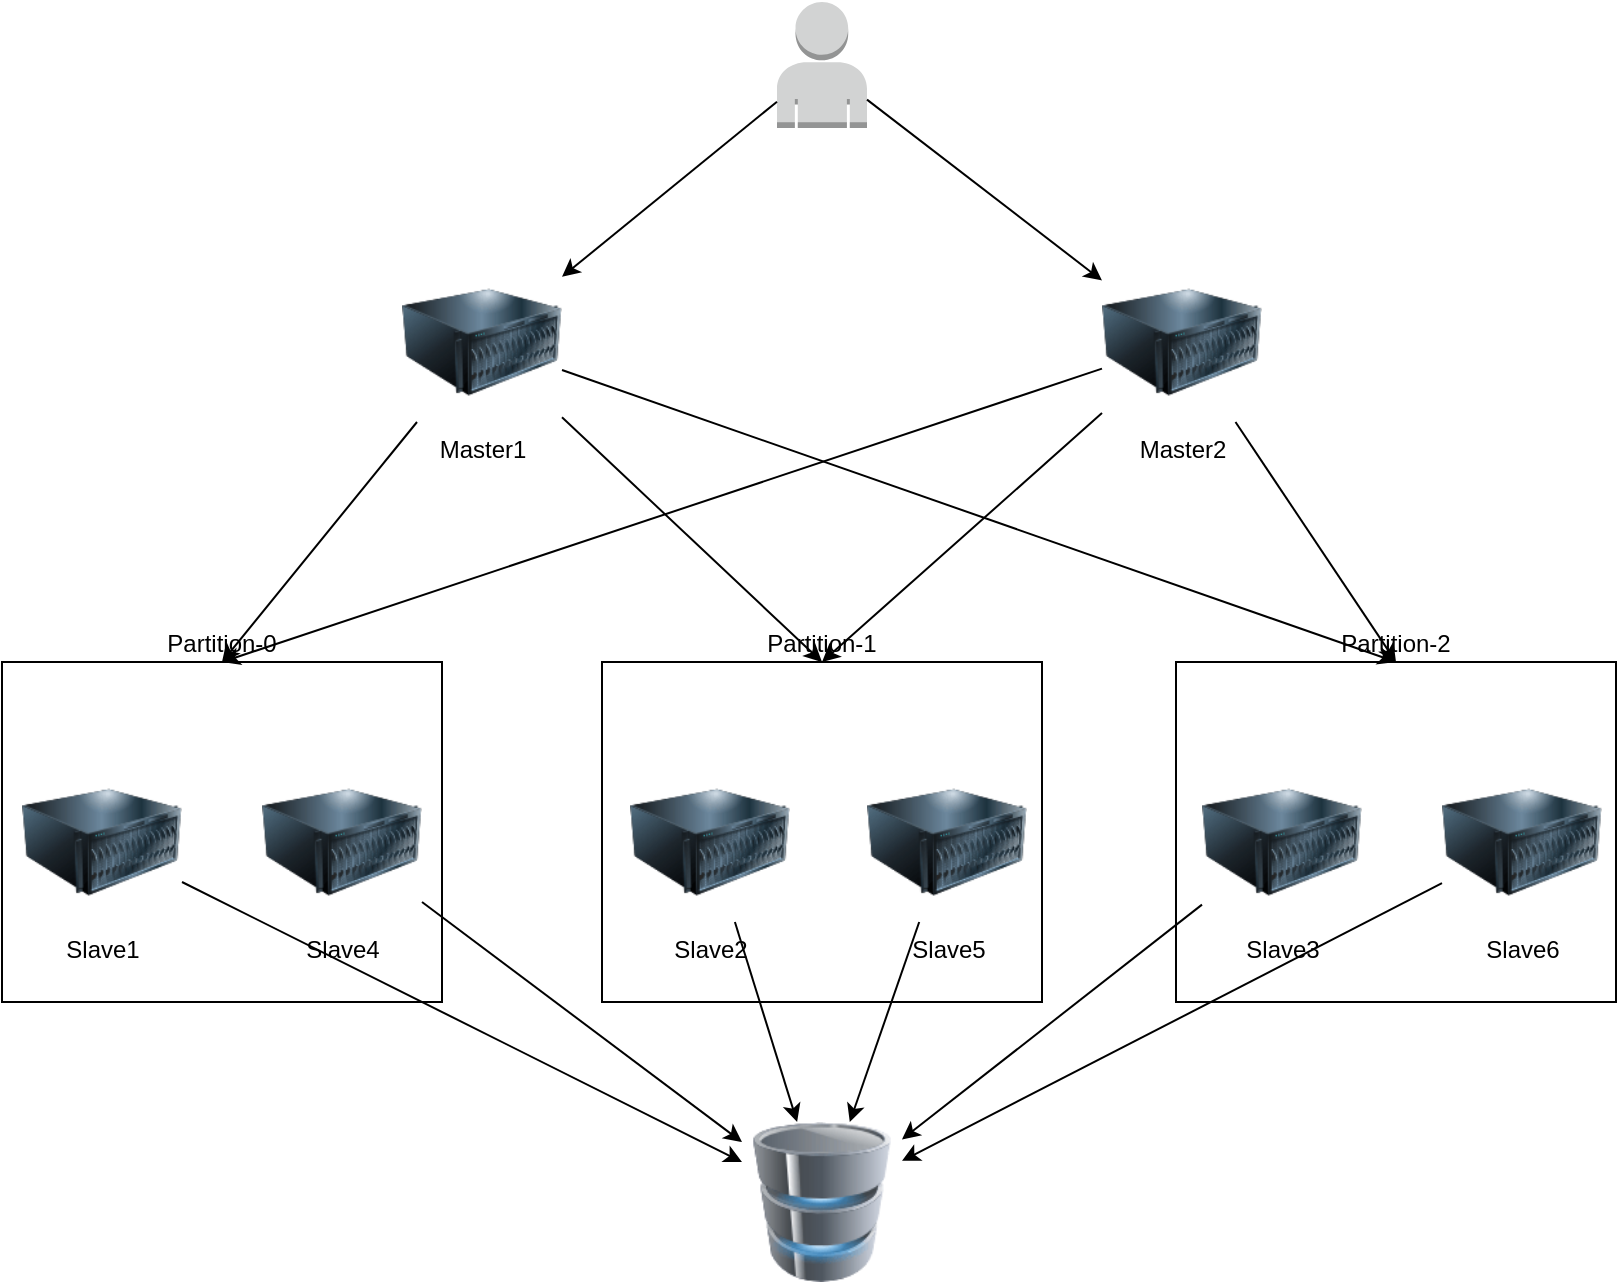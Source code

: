 <mxfile version="17.2.1" type="github">
  <diagram id="ev4mIAbjgl6Iq2Y9axXj" name="Page-1">
    <mxGraphModel dx="1422" dy="752" grid="1" gridSize="10" guides="1" tooltips="1" connect="1" arrows="1" fold="1" page="1" pageScale="1" pageWidth="827" pageHeight="1169" math="0" shadow="0">
      <root>
        <mxCell id="0" />
        <mxCell id="1" parent="0" />
        <mxCell id="A9bdl9xAKXF_S5kQTbBC-17" value="Partition-2" style="rounded=0;whiteSpace=wrap;html=1;fillColor=none;labelPosition=center;verticalLabelPosition=top;align=center;verticalAlign=bottom;" vertex="1" parent="1">
          <mxGeometry x="607" y="380" width="220" height="170" as="geometry" />
        </mxCell>
        <mxCell id="A9bdl9xAKXF_S5kQTbBC-16" value="Partition-1" style="rounded=0;whiteSpace=wrap;html=1;fillColor=none;labelPosition=center;verticalLabelPosition=top;align=center;verticalAlign=bottom;" vertex="1" parent="1">
          <mxGeometry x="320" y="380" width="220" height="170" as="geometry" />
        </mxCell>
        <mxCell id="A9bdl9xAKXF_S5kQTbBC-12" value="Partition-0" style="rounded=0;whiteSpace=wrap;html=1;fillColor=none;labelPosition=center;verticalLabelPosition=top;align=center;verticalAlign=bottom;" vertex="1" parent="1">
          <mxGeometry x="20" y="380" width="220" height="170" as="geometry" />
        </mxCell>
        <mxCell id="A9bdl9xAKXF_S5kQTbBC-1" value="&lt;div&gt;Master1&lt;/div&gt;" style="image;html=1;image=img/lib/clip_art/computers/Server_128x128.png" vertex="1" parent="1">
          <mxGeometry x="220" y="180" width="80" height="80" as="geometry" />
        </mxCell>
        <mxCell id="A9bdl9xAKXF_S5kQTbBC-2" value="&lt;div&gt;Master2&lt;/div&gt;" style="image;html=1;image=img/lib/clip_art/computers/Server_128x128.png" vertex="1" parent="1">
          <mxGeometry x="570" y="180" width="80" height="80" as="geometry" />
        </mxCell>
        <mxCell id="A9bdl9xAKXF_S5kQTbBC-3" value="Slave1" style="image;html=1;image=img/lib/clip_art/computers/Server_128x128.png" vertex="1" parent="1">
          <mxGeometry x="30" y="430" width="80" height="80" as="geometry" />
        </mxCell>
        <mxCell id="A9bdl9xAKXF_S5kQTbBC-4" value="&lt;div&gt;Slave2&lt;/div&gt;" style="image;html=1;image=img/lib/clip_art/computers/Server_128x128.png" vertex="1" parent="1">
          <mxGeometry x="334" y="430" width="80" height="80" as="geometry" />
        </mxCell>
        <mxCell id="A9bdl9xAKXF_S5kQTbBC-7" value="&lt;div&gt;Slave3&lt;/div&gt;" style="image;html=1;image=img/lib/clip_art/computers/Server_128x128.png" vertex="1" parent="1">
          <mxGeometry x="620" y="430" width="80" height="80" as="geometry" />
        </mxCell>
        <mxCell id="A9bdl9xAKXF_S5kQTbBC-8" value="Slave4" style="image;html=1;image=img/lib/clip_art/computers/Server_128x128.png" vertex="1" parent="1">
          <mxGeometry x="150" y="430" width="80" height="80" as="geometry" />
        </mxCell>
        <mxCell id="A9bdl9xAKXF_S5kQTbBC-9" value="&lt;div&gt;Slave5&lt;/div&gt;" style="image;html=1;image=img/lib/clip_art/computers/Server_128x128.png" vertex="1" parent="1">
          <mxGeometry x="452.5" y="430" width="80" height="80" as="geometry" />
        </mxCell>
        <mxCell id="A9bdl9xAKXF_S5kQTbBC-10" value="&lt;div&gt;Slave6&lt;/div&gt;" style="image;html=1;image=img/lib/clip_art/computers/Server_128x128.png" vertex="1" parent="1">
          <mxGeometry x="740" y="430" width="80" height="80" as="geometry" />
        </mxCell>
        <mxCell id="A9bdl9xAKXF_S5kQTbBC-11" value="" style="endArrow=classic;html=1;rounded=0;entryX=0.5;entryY=0;entryDx=0;entryDy=0;" edge="1" parent="1" source="A9bdl9xAKXF_S5kQTbBC-1" target="A9bdl9xAKXF_S5kQTbBC-12">
          <mxGeometry width="50" height="50" relative="1" as="geometry">
            <mxPoint x="230" y="400" as="sourcePoint" />
            <mxPoint x="280" y="350" as="targetPoint" />
          </mxGeometry>
        </mxCell>
        <mxCell id="A9bdl9xAKXF_S5kQTbBC-20" value="" style="endArrow=classic;html=1;rounded=0;entryX=0.5;entryY=0;entryDx=0;entryDy=0;" edge="1" parent="1" source="A9bdl9xAKXF_S5kQTbBC-1" target="A9bdl9xAKXF_S5kQTbBC-16">
          <mxGeometry width="50" height="50" relative="1" as="geometry">
            <mxPoint x="219.859" y="290" as="sourcePoint" />
            <mxPoint x="194.507" y="390" as="targetPoint" />
          </mxGeometry>
        </mxCell>
        <mxCell id="A9bdl9xAKXF_S5kQTbBC-21" value="" style="endArrow=classic;html=1;rounded=0;entryX=0.5;entryY=0;entryDx=0;entryDy=0;" edge="1" parent="1" source="A9bdl9xAKXF_S5kQTbBC-1" target="A9bdl9xAKXF_S5kQTbBC-17">
          <mxGeometry width="50" height="50" relative="1" as="geometry">
            <mxPoint x="204.286" y="290" as="sourcePoint" />
            <mxPoint x="140" y="390" as="targetPoint" />
          </mxGeometry>
        </mxCell>
        <mxCell id="A9bdl9xAKXF_S5kQTbBC-22" value="" style="endArrow=classic;html=1;rounded=0;entryX=0.5;entryY=0;entryDx=0;entryDy=0;" edge="1" parent="1" source="A9bdl9xAKXF_S5kQTbBC-2" target="A9bdl9xAKXF_S5kQTbBC-12">
          <mxGeometry width="50" height="50" relative="1" as="geometry">
            <mxPoint x="214.286" y="300" as="sourcePoint" />
            <mxPoint x="150" y="400" as="targetPoint" />
          </mxGeometry>
        </mxCell>
        <mxCell id="A9bdl9xAKXF_S5kQTbBC-23" value="" style="endArrow=classic;html=1;rounded=0;entryX=0.5;entryY=0;entryDx=0;entryDy=0;" edge="1" parent="1" source="A9bdl9xAKXF_S5kQTbBC-2" target="A9bdl9xAKXF_S5kQTbBC-16">
          <mxGeometry width="50" height="50" relative="1" as="geometry">
            <mxPoint x="530" y="263.023" as="sourcePoint" />
            <mxPoint x="140" y="390" as="targetPoint" />
          </mxGeometry>
        </mxCell>
        <mxCell id="A9bdl9xAKXF_S5kQTbBC-24" value="" style="endArrow=classic;html=1;rounded=0;entryX=0.5;entryY=0;entryDx=0;entryDy=0;" edge="1" parent="1" source="A9bdl9xAKXF_S5kQTbBC-2" target="A9bdl9xAKXF_S5kQTbBC-17">
          <mxGeometry width="50" height="50" relative="1" as="geometry">
            <mxPoint x="532.857" y="290" as="sourcePoint" />
            <mxPoint x="440" y="390" as="targetPoint" />
          </mxGeometry>
        </mxCell>
        <mxCell id="A9bdl9xAKXF_S5kQTbBC-25" value="" style="image;html=1;image=img/lib/clip_art/computers/Database_128x128.png;fillColor=none;" vertex="1" parent="1">
          <mxGeometry x="390" y="610" width="80" height="80" as="geometry" />
        </mxCell>
        <mxCell id="A9bdl9xAKXF_S5kQTbBC-26" value="" style="endArrow=classic;html=1;rounded=0;" edge="1" parent="1" source="A9bdl9xAKXF_S5kQTbBC-8" target="A9bdl9xAKXF_S5kQTbBC-25">
          <mxGeometry width="50" height="50" relative="1" as="geometry">
            <mxPoint x="530" y="263.023" as="sourcePoint" />
            <mxPoint x="140" y="390" as="targetPoint" />
          </mxGeometry>
        </mxCell>
        <mxCell id="A9bdl9xAKXF_S5kQTbBC-27" value="" style="endArrow=classic;html=1;rounded=0;" edge="1" parent="1" source="A9bdl9xAKXF_S5kQTbBC-3" target="A9bdl9xAKXF_S5kQTbBC-25">
          <mxGeometry width="50" height="50" relative="1" as="geometry">
            <mxPoint x="119" y="714.349" as="sourcePoint" />
            <mxPoint x="400" y="955.651" as="targetPoint" />
          </mxGeometry>
        </mxCell>
        <mxCell id="A9bdl9xAKXF_S5kQTbBC-28" value="" style="endArrow=classic;html=1;rounded=0;" edge="1" parent="1" source="A9bdl9xAKXF_S5kQTbBC-9" target="A9bdl9xAKXF_S5kQTbBC-25">
          <mxGeometry width="50" height="50" relative="1" as="geometry">
            <mxPoint x="620" y="920" as="sourcePoint" />
            <mxPoint x="411.765" y="950" as="targetPoint" />
          </mxGeometry>
        </mxCell>
        <mxCell id="A9bdl9xAKXF_S5kQTbBC-29" value="" style="endArrow=classic;html=1;rounded=0;" edge="1" parent="1" source="A9bdl9xAKXF_S5kQTbBC-4" target="A9bdl9xAKXF_S5kQTbBC-25">
          <mxGeometry width="50" height="50" relative="1" as="geometry">
            <mxPoint x="390.355" y="720" as="sourcePoint" />
            <mxPoint x="432.645" y="950" as="targetPoint" />
          </mxGeometry>
        </mxCell>
        <mxCell id="A9bdl9xAKXF_S5kQTbBC-30" value="" style="endArrow=classic;html=1;rounded=0;" edge="1" parent="1" source="A9bdl9xAKXF_S5kQTbBC-7" target="A9bdl9xAKXF_S5kQTbBC-25">
          <mxGeometry width="50" height="50" relative="1" as="geometry">
            <mxPoint x="740" y="980" as="sourcePoint" />
            <mxPoint x="432.645" y="950" as="targetPoint" />
          </mxGeometry>
        </mxCell>
        <mxCell id="A9bdl9xAKXF_S5kQTbBC-31" value="" style="endArrow=classic;html=1;rounded=0;" edge="1" parent="1" source="A9bdl9xAKXF_S5kQTbBC-10" target="A9bdl9xAKXF_S5kQTbBC-25">
          <mxGeometry width="50" height="50" relative="1" as="geometry">
            <mxPoint x="670.392" y="520" as="sourcePoint" />
            <mxPoint x="459.608" y="950" as="targetPoint" />
          </mxGeometry>
        </mxCell>
        <mxCell id="A9bdl9xAKXF_S5kQTbBC-33" value="" style="outlineConnect=0;dashed=0;verticalLabelPosition=bottom;verticalAlign=top;align=center;html=1;shape=mxgraph.aws3.user;fillColor=#D2D3D3;gradientColor=none;" vertex="1" parent="1">
          <mxGeometry x="407.5" y="50" width="45" height="63" as="geometry" />
        </mxCell>
        <mxCell id="A9bdl9xAKXF_S5kQTbBC-34" value="" style="endArrow=classic;html=1;rounded=0;" edge="1" parent="1" source="A9bdl9xAKXF_S5kQTbBC-33" target="A9bdl9xAKXF_S5kQTbBC-1">
          <mxGeometry width="50" height="50" relative="1" as="geometry">
            <mxPoint x="237.5" y="270" as="sourcePoint" />
            <mxPoint x="140" y="390" as="targetPoint" />
          </mxGeometry>
        </mxCell>
        <mxCell id="A9bdl9xAKXF_S5kQTbBC-35" value="" style="endArrow=classic;html=1;rounded=0;" edge="1" parent="1" source="A9bdl9xAKXF_S5kQTbBC-33" target="A9bdl9xAKXF_S5kQTbBC-2">
          <mxGeometry width="50" height="50" relative="1" as="geometry">
            <mxPoint x="417.5" y="109.831" as="sourcePoint" />
            <mxPoint x="310" y="197.412" as="targetPoint" />
          </mxGeometry>
        </mxCell>
      </root>
    </mxGraphModel>
  </diagram>
</mxfile>
